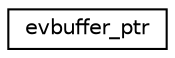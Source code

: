 digraph G
{
  edge [fontname="Helvetica",fontsize="10",labelfontname="Helvetica",labelfontsize="10"];
  node [fontname="Helvetica",fontsize="10",shape=record];
  rankdir="LR";
  Node1 [label="evbuffer_ptr",height=0.2,width=0.4,color="black", fillcolor="white", style="filled",URL="$structevbuffer__ptr.html"];
}
